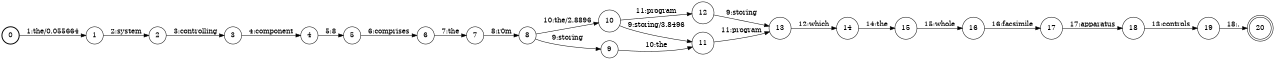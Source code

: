 digraph FST {
rankdir = LR;
size = "8.5,11";
label = "";
center = 1;
orientation = Portrait;
ranksep = "0.4";
nodesep = "0.25";
0 [label = "0", shape = circle, style = bold, fontsize = 14]
	0 -> 1 [label = "1:the/0.055664", fontsize = 14];
1 [label = "1", shape = circle, style = solid, fontsize = 14]
	1 -> 2 [label = "2:system", fontsize = 14];
2 [label = "2", shape = circle, style = solid, fontsize = 14]
	2 -> 3 [label = "3:controlling", fontsize = 14];
3 [label = "3", shape = circle, style = solid, fontsize = 14]
	3 -> 4 [label = "4:component", fontsize = 14];
4 [label = "4", shape = circle, style = solid, fontsize = 14]
	4 -> 5 [label = "5:8", fontsize = 14];
5 [label = "5", shape = circle, style = solid, fontsize = 14]
	5 -> 6 [label = "6:comprises", fontsize = 14];
6 [label = "6", shape = circle, style = solid, fontsize = 14]
	6 -> 7 [label = "7:the", fontsize = 14];
7 [label = "7", shape = circle, style = solid, fontsize = 14]
	7 -> 8 [label = "8:r0m", fontsize = 14];
8 [label = "8", shape = circle, style = solid, fontsize = 14]
	8 -> 10 [label = "10:the/2.8896", fontsize = 14];
	8 -> 9 [label = "9:storing", fontsize = 14];
9 [label = "9", shape = circle, style = solid, fontsize = 14]
	9 -> 11 [label = "10:the", fontsize = 14];
10 [label = "10", shape = circle, style = solid, fontsize = 14]
	10 -> 11 [label = "9:storing/3.8496", fontsize = 14];
	10 -> 12 [label = "11:program", fontsize = 14];
11 [label = "11", shape = circle, style = solid, fontsize = 14]
	11 -> 13 [label = "11:program", fontsize = 14];
12 [label = "12", shape = circle, style = solid, fontsize = 14]
	12 -> 13 [label = "9:storing", fontsize = 14];
13 [label = "13", shape = circle, style = solid, fontsize = 14]
	13 -> 14 [label = "12:which", fontsize = 14];
14 [label = "14", shape = circle, style = solid, fontsize = 14]
	14 -> 15 [label = "14:the", fontsize = 14];
15 [label = "15", shape = circle, style = solid, fontsize = 14]
	15 -> 16 [label = "15:whole", fontsize = 14];
16 [label = "16", shape = circle, style = solid, fontsize = 14]
	16 -> 17 [label = "16:facsimile", fontsize = 14];
17 [label = "17", shape = circle, style = solid, fontsize = 14]
	17 -> 18 [label = "17:apparatus", fontsize = 14];
18 [label = "18", shape = circle, style = solid, fontsize = 14]
	18 -> 19 [label = "13:controls", fontsize = 14];
19 [label = "19", shape = circle, style = solid, fontsize = 14]
	19 -> 20 [label = "18:.", fontsize = 14];
20 [label = "20", shape = doublecircle, style = solid, fontsize = 14]
}

